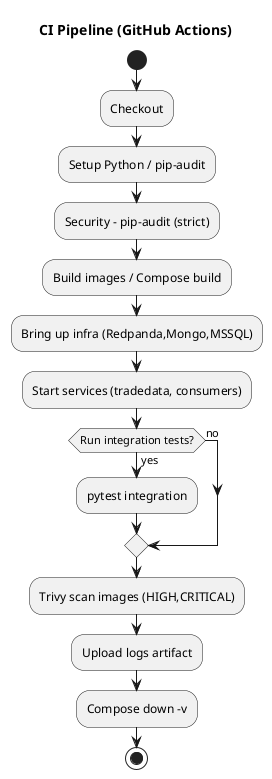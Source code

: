 @startuml
title CI Pipeline (GitHub Actions)

start
:Checkout;
:Setup Python / pip-audit;
:Security - pip-audit (strict);
:Build images / Compose build;
:Bring up infra (Redpanda,Mongo,MSSQL);
:Start services (tradedata, consumers);
if (Run integration tests?) then (yes)
  :pytest integration;
else (no)
endif
:Trivy scan images (HIGH,CRITICAL);
:Upload logs artifact;
:Compose down -v;
stop
@enduml
